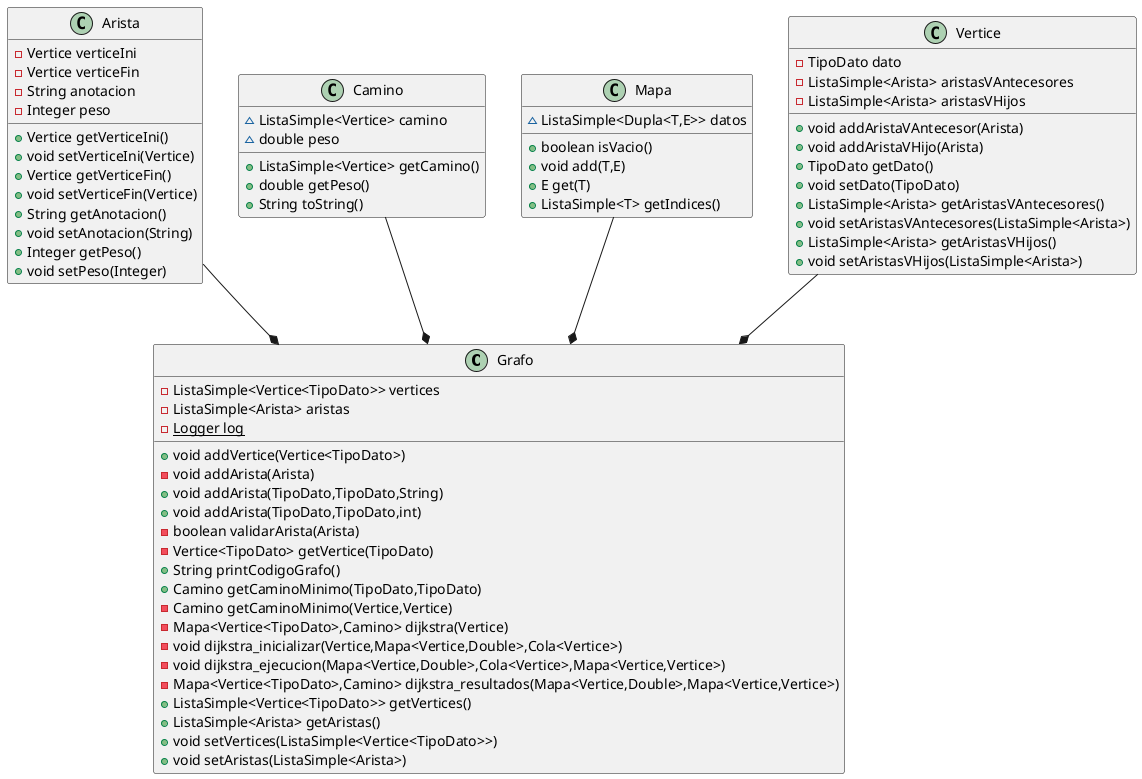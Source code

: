 @startuml
class Grafo {
- ListaSimple<Vertice<TipoDato>> vertices
- ListaSimple<Arista> aristas
- {static} Logger log
+ void addVertice(Vertice<TipoDato>)
- void addArista(Arista)
+ void addArista(TipoDato,TipoDato,String)
+ void addArista(TipoDato,TipoDato,int)
- boolean validarArista(Arista)
- Vertice<TipoDato> getVertice(TipoDato)
+ String printCodigoGrafo()
+ Camino getCaminoMinimo(TipoDato,TipoDato)
- Camino getCaminoMinimo(Vertice,Vertice)
- Mapa<Vertice<TipoDato>,Camino> dijkstra(Vertice)
- void dijkstra_inicializar(Vertice,Mapa<Vertice,Double>,Cola<Vertice>)
- void dijkstra_ejecucion(Mapa<Vertice,Double>,Cola<Vertice>,Mapa<Vertice,Vertice>)
- Mapa<Vertice<TipoDato>,Camino> dijkstra_resultados(Mapa<Vertice,Double>,Mapa<Vertice,Vertice>)
+ ListaSimple<Vertice<TipoDato>> getVertices()
+ ListaSimple<Arista> getAristas()
+ void setVertices(ListaSimple<Vertice<TipoDato>>)
+ void setAristas(ListaSimple<Arista>)
}

class Arista {
- Vertice verticeIni
- Vertice verticeFin
- String anotacion
- Integer peso
+ Vertice getVerticeIni()
+ void setVerticeIni(Vertice)
+ Vertice getVerticeFin()
+ void setVerticeFin(Vertice)
+ String getAnotacion()
+ void setAnotacion(String)
+ Integer getPeso()
+ void setPeso(Integer)
}

class Camino {
~ ListaSimple<Vertice> camino
~ double peso
+ ListaSimple<Vertice> getCamino()
+ double getPeso()
+ String toString()
}

class Mapa {
~ ListaSimple<Dupla<T,E>> datos
+ boolean isVacio()
+ void add(T,E)
+ E get(T)
+ ListaSimple<T> getIndices()
}

class Vertice {
- TipoDato dato
- ListaSimple<Arista> aristasVAntecesores
- ListaSimple<Arista> aristasVHijos
+ void addAristaVAntecesor(Arista)
+ void addAristaVHijo(Arista)
+ TipoDato getDato()
+ void setDato(TipoDato)
+ ListaSimple<Arista> getAristasVAntecesores()
+ void setAristasVAntecesores(ListaSimple<Arista>)
+ ListaSimple<Arista> getAristasVHijos()
+ void setAristasVHijos(ListaSimple<Arista>)
}

Arista--*Grafo
Camino--*Grafo
Mapa--*Grafo
Vertice--*Grafo
@enduml